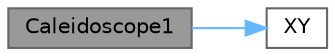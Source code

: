 digraph "Caleidoscope1"
{
 // INTERACTIVE_SVG=YES
 // LATEX_PDF_SIZE
  bgcolor="transparent";
  edge [fontname=Helvetica,fontsize=10,labelfontname=Helvetica,labelfontsize=10];
  node [fontname=Helvetica,fontsize=10,shape=box,height=0.2,width=0.4];
  rankdir="LR";
  Node1 [id="Node000001",label="Caleidoscope1",height=0.2,width=0.4,color="gray40", fillcolor="grey60", style="filled", fontcolor="black",tooltip=" "];
  Node1 -> Node2 [id="edge1_Node000001_Node000002",color="steelblue1",style="solid",tooltip=" "];
  Node2 [id="Node000002",label="XY",height=0.2,width=0.4,color="grey40", fillcolor="white", style="filled",URL="$d6/d43/funky_8cpp_a1588dd85b5eadaa062cf10ab251f486f.html#a1588dd85b5eadaa062cf10ab251f486f",tooltip=" "];
}
